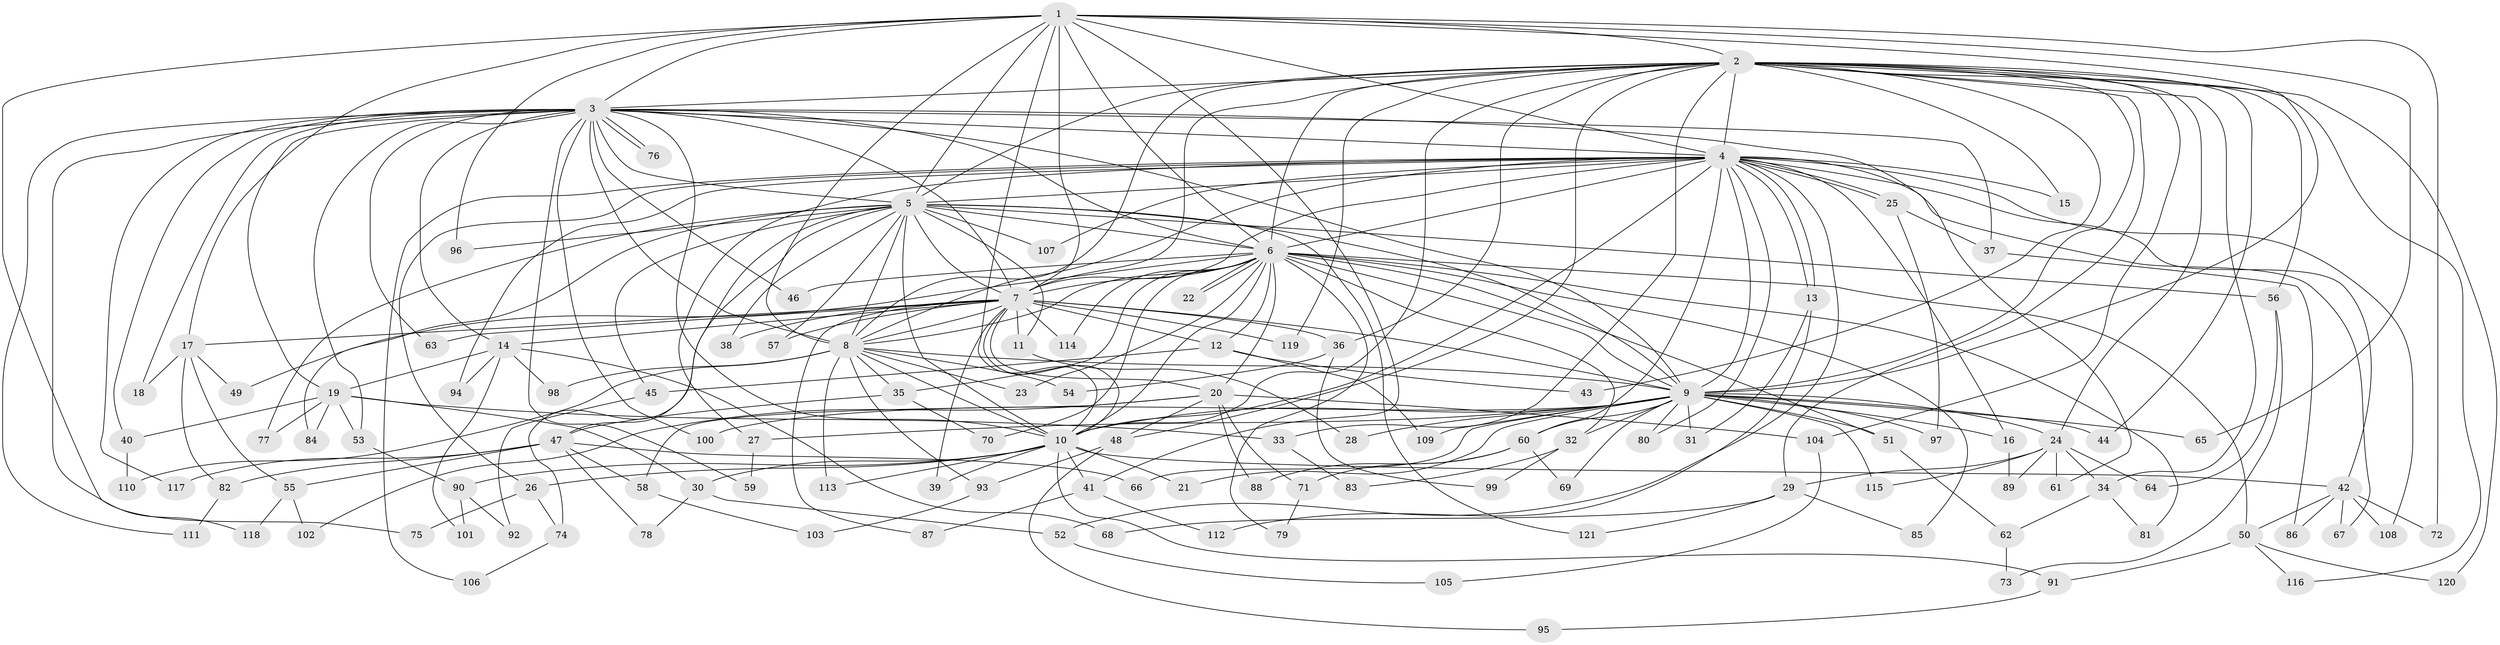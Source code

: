 // coarse degree distribution, {25: 0.010752688172043012, 27: 0.010752688172043012, 23: 0.03225806451612903, 19: 0.010752688172043012, 21: 0.010752688172043012, 17: 0.010752688172043012, 3: 0.15053763440860216, 6: 0.010752688172043012, 4: 0.11827956989247312, 12: 0.010752688172043012, 2: 0.5268817204301075, 5: 0.043010752688172046, 8: 0.010752688172043012, 7: 0.021505376344086023, 9: 0.010752688172043012, 1: 0.010752688172043012}
// Generated by graph-tools (version 1.1) at 2025/51/02/27/25 19:51:52]
// undirected, 121 vertices, 267 edges
graph export_dot {
graph [start="1"]
  node [color=gray90,style=filled];
  1;
  2;
  3;
  4;
  5;
  6;
  7;
  8;
  9;
  10;
  11;
  12;
  13;
  14;
  15;
  16;
  17;
  18;
  19;
  20;
  21;
  22;
  23;
  24;
  25;
  26;
  27;
  28;
  29;
  30;
  31;
  32;
  33;
  34;
  35;
  36;
  37;
  38;
  39;
  40;
  41;
  42;
  43;
  44;
  45;
  46;
  47;
  48;
  49;
  50;
  51;
  52;
  53;
  54;
  55;
  56;
  57;
  58;
  59;
  60;
  61;
  62;
  63;
  64;
  65;
  66;
  67;
  68;
  69;
  70;
  71;
  72;
  73;
  74;
  75;
  76;
  77;
  78;
  79;
  80;
  81;
  82;
  83;
  84;
  85;
  86;
  87;
  88;
  89;
  90;
  91;
  92;
  93;
  94;
  95;
  96;
  97;
  98;
  99;
  100;
  101;
  102;
  103;
  104;
  105;
  106;
  107;
  108;
  109;
  110;
  111;
  112;
  113;
  114;
  115;
  116;
  117;
  118;
  119;
  120;
  121;
  1 -- 2;
  1 -- 3;
  1 -- 4;
  1 -- 5;
  1 -- 6;
  1 -- 7;
  1 -- 8;
  1 -- 9;
  1 -- 10;
  1 -- 17;
  1 -- 41;
  1 -- 65;
  1 -- 72;
  1 -- 75;
  1 -- 96;
  2 -- 3;
  2 -- 4;
  2 -- 5;
  2 -- 6;
  2 -- 7;
  2 -- 8;
  2 -- 9;
  2 -- 10;
  2 -- 15;
  2 -- 24;
  2 -- 29;
  2 -- 33;
  2 -- 34;
  2 -- 36;
  2 -- 43;
  2 -- 44;
  2 -- 48;
  2 -- 56;
  2 -- 104;
  2 -- 116;
  2 -- 119;
  2 -- 120;
  3 -- 4;
  3 -- 5;
  3 -- 6;
  3 -- 7;
  3 -- 8;
  3 -- 9;
  3 -- 10;
  3 -- 14;
  3 -- 18;
  3 -- 19;
  3 -- 37;
  3 -- 40;
  3 -- 46;
  3 -- 53;
  3 -- 59;
  3 -- 61;
  3 -- 63;
  3 -- 76;
  3 -- 76;
  3 -- 100;
  3 -- 111;
  3 -- 117;
  3 -- 118;
  4 -- 5;
  4 -- 6;
  4 -- 7;
  4 -- 8;
  4 -- 9;
  4 -- 10;
  4 -- 13;
  4 -- 13;
  4 -- 15;
  4 -- 16;
  4 -- 25;
  4 -- 25;
  4 -- 26;
  4 -- 27;
  4 -- 42;
  4 -- 52;
  4 -- 60;
  4 -- 67;
  4 -- 80;
  4 -- 94;
  4 -- 106;
  4 -- 107;
  4 -- 108;
  5 -- 6;
  5 -- 7;
  5 -- 8;
  5 -- 9;
  5 -- 10;
  5 -- 11;
  5 -- 38;
  5 -- 45;
  5 -- 47;
  5 -- 56;
  5 -- 57;
  5 -- 74;
  5 -- 77;
  5 -- 84;
  5 -- 96;
  5 -- 107;
  5 -- 121;
  6 -- 7;
  6 -- 8;
  6 -- 9;
  6 -- 10;
  6 -- 12;
  6 -- 20;
  6 -- 22;
  6 -- 22;
  6 -- 23;
  6 -- 32;
  6 -- 35;
  6 -- 46;
  6 -- 49;
  6 -- 50;
  6 -- 51;
  6 -- 70;
  6 -- 79;
  6 -- 81;
  6 -- 85;
  6 -- 114;
  7 -- 8;
  7 -- 9;
  7 -- 10;
  7 -- 11;
  7 -- 12;
  7 -- 14;
  7 -- 17;
  7 -- 20;
  7 -- 36;
  7 -- 38;
  7 -- 39;
  7 -- 57;
  7 -- 63;
  7 -- 87;
  7 -- 114;
  7 -- 119;
  8 -- 9;
  8 -- 10;
  8 -- 23;
  8 -- 35;
  8 -- 54;
  8 -- 93;
  8 -- 98;
  8 -- 110;
  8 -- 113;
  9 -- 10;
  9 -- 16;
  9 -- 21;
  9 -- 24;
  9 -- 27;
  9 -- 28;
  9 -- 31;
  9 -- 32;
  9 -- 44;
  9 -- 51;
  9 -- 60;
  9 -- 65;
  9 -- 66;
  9 -- 69;
  9 -- 80;
  9 -- 97;
  9 -- 100;
  9 -- 109;
  9 -- 115;
  10 -- 21;
  10 -- 26;
  10 -- 30;
  10 -- 39;
  10 -- 41;
  10 -- 42;
  10 -- 90;
  10 -- 91;
  10 -- 113;
  11 -- 28;
  12 -- 43;
  12 -- 45;
  12 -- 109;
  13 -- 31;
  13 -- 112;
  14 -- 19;
  14 -- 68;
  14 -- 94;
  14 -- 98;
  14 -- 101;
  16 -- 89;
  17 -- 18;
  17 -- 49;
  17 -- 55;
  17 -- 82;
  19 -- 30;
  19 -- 33;
  19 -- 40;
  19 -- 53;
  19 -- 77;
  19 -- 84;
  20 -- 48;
  20 -- 58;
  20 -- 71;
  20 -- 88;
  20 -- 102;
  20 -- 104;
  24 -- 29;
  24 -- 34;
  24 -- 61;
  24 -- 64;
  24 -- 89;
  24 -- 115;
  25 -- 37;
  25 -- 97;
  26 -- 74;
  26 -- 75;
  27 -- 59;
  29 -- 68;
  29 -- 85;
  29 -- 121;
  30 -- 52;
  30 -- 78;
  32 -- 83;
  32 -- 99;
  33 -- 83;
  34 -- 62;
  34 -- 81;
  35 -- 47;
  35 -- 70;
  36 -- 54;
  36 -- 99;
  37 -- 86;
  40 -- 110;
  41 -- 87;
  41 -- 112;
  42 -- 50;
  42 -- 67;
  42 -- 72;
  42 -- 86;
  42 -- 108;
  45 -- 92;
  47 -- 55;
  47 -- 58;
  47 -- 66;
  47 -- 78;
  47 -- 82;
  47 -- 117;
  48 -- 93;
  48 -- 95;
  50 -- 91;
  50 -- 116;
  50 -- 120;
  51 -- 62;
  52 -- 105;
  53 -- 90;
  55 -- 102;
  55 -- 118;
  56 -- 64;
  56 -- 73;
  58 -- 103;
  60 -- 69;
  60 -- 71;
  60 -- 88;
  62 -- 73;
  71 -- 79;
  74 -- 106;
  82 -- 111;
  90 -- 92;
  90 -- 101;
  91 -- 95;
  93 -- 103;
  104 -- 105;
}
